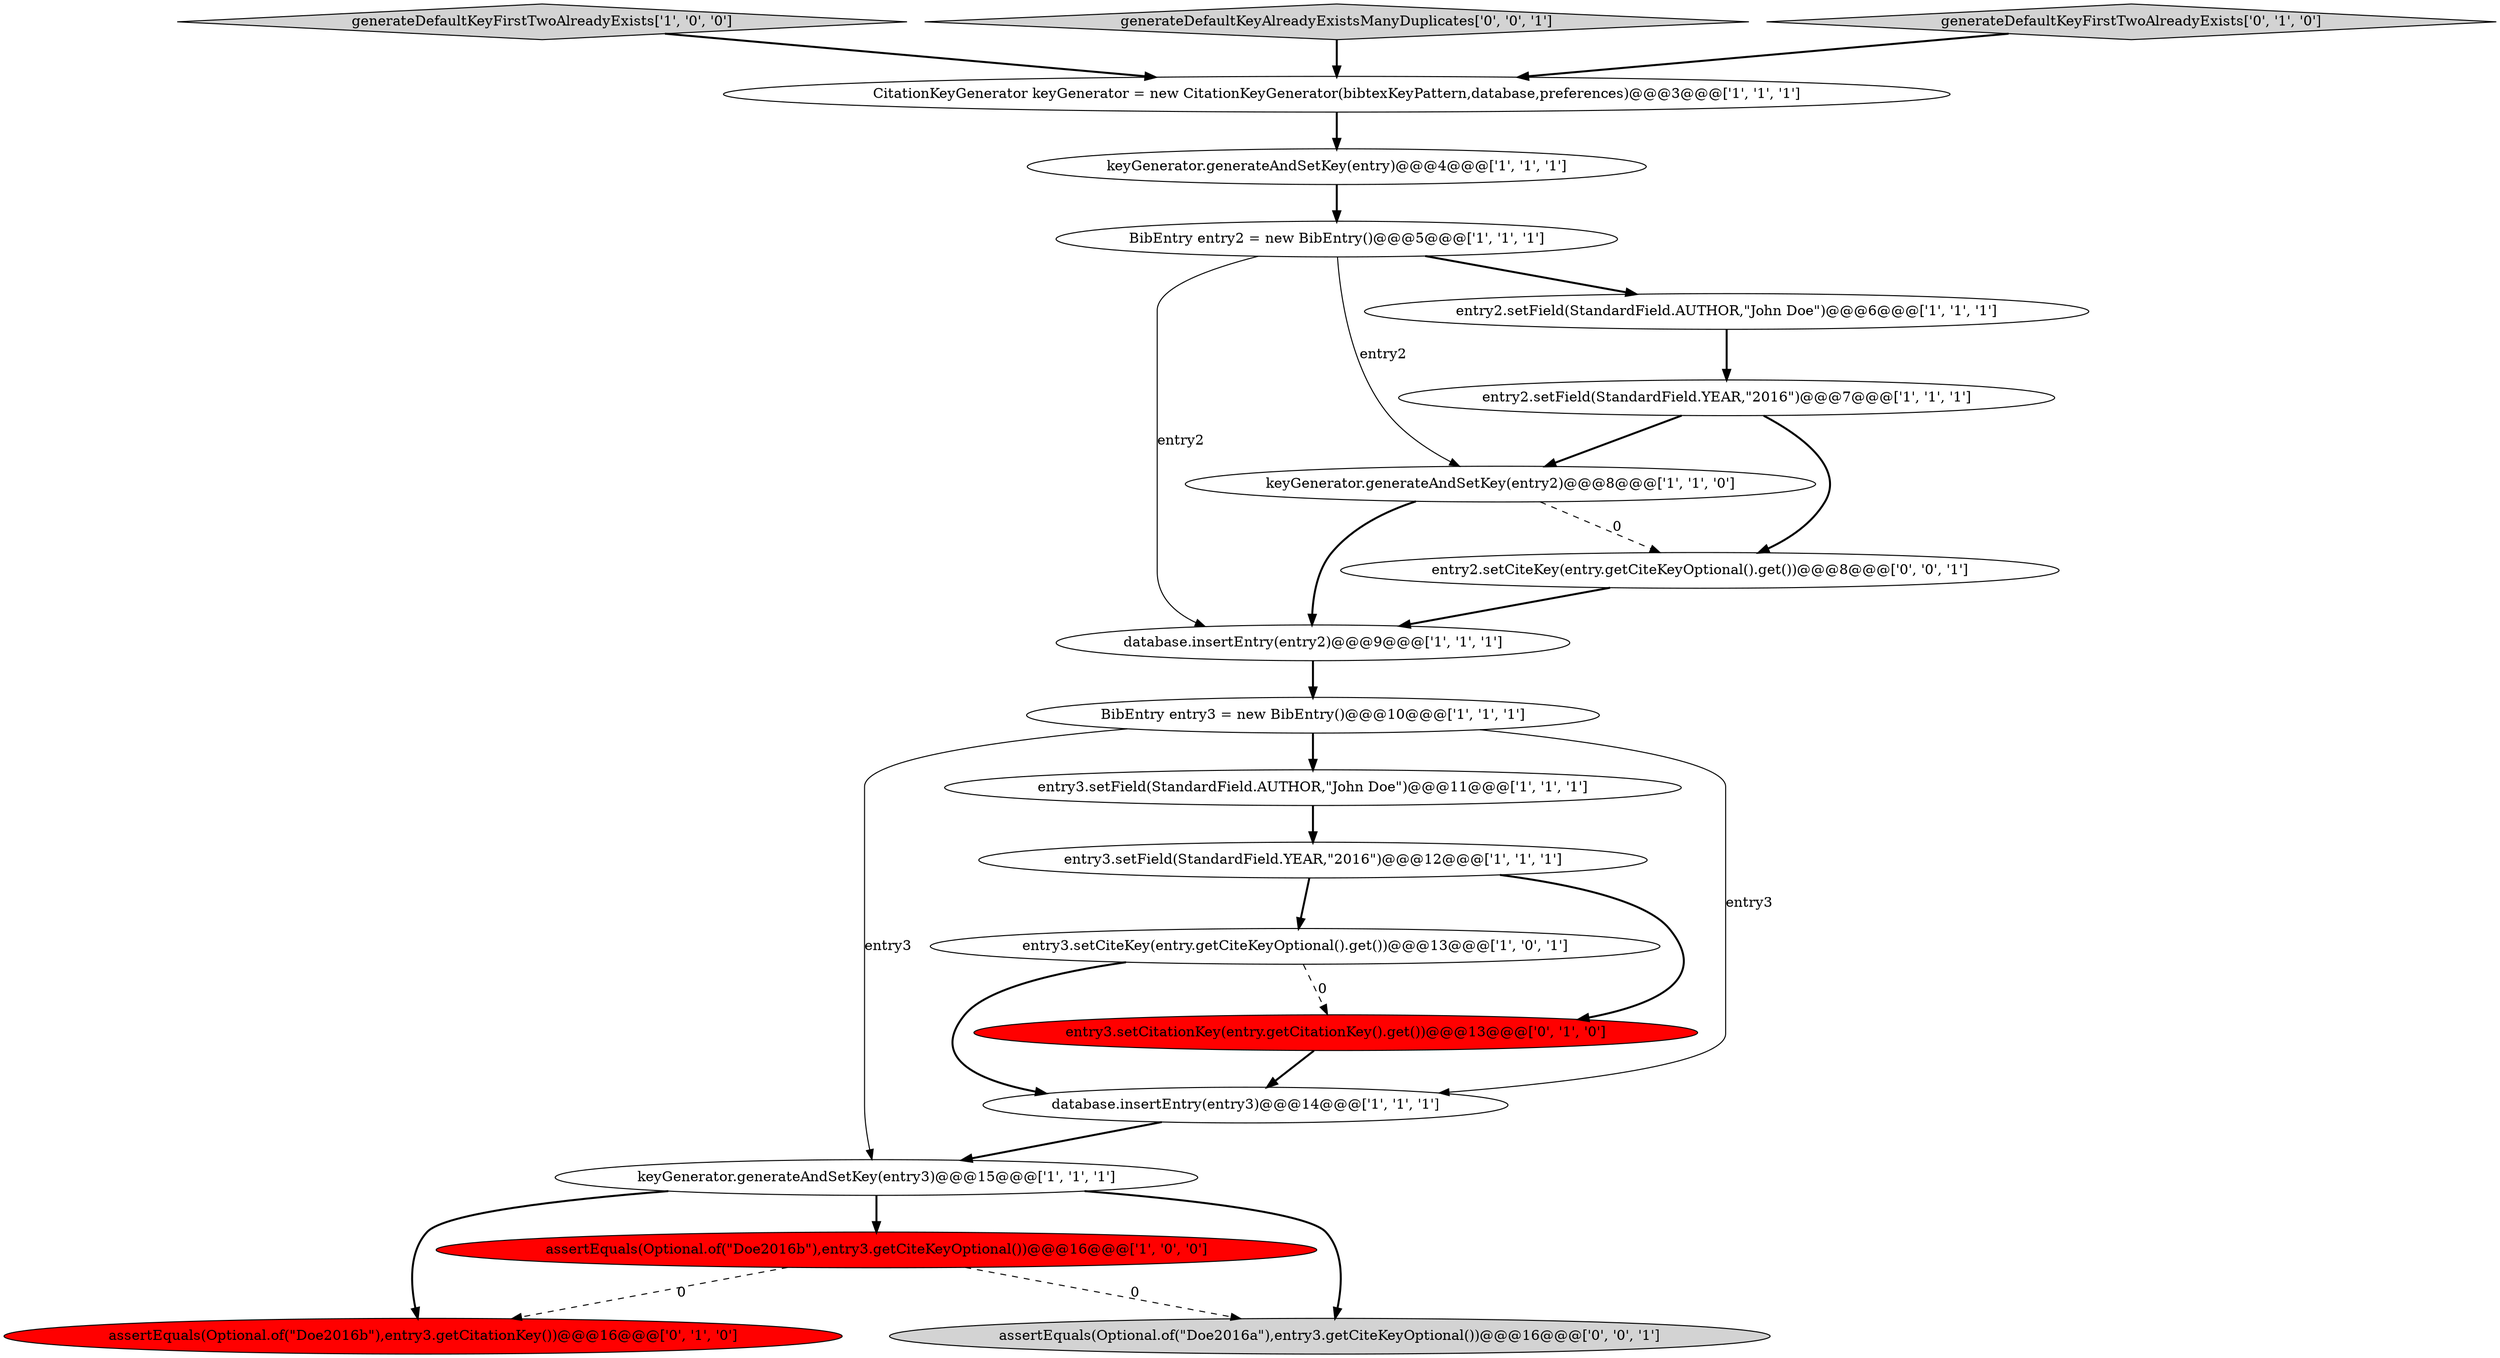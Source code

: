 digraph {
14 [style = filled, label = "database.insertEntry(entry2)@@@9@@@['1', '1', '1']", fillcolor = white, shape = ellipse image = "AAA0AAABBB1BBB"];
10 [style = filled, label = "assertEquals(Optional.of(\"Doe2016b\"),entry3.getCiteKeyOptional())@@@16@@@['1', '0', '0']", fillcolor = red, shape = ellipse image = "AAA1AAABBB1BBB"];
17 [style = filled, label = "assertEquals(Optional.of(\"Doe2016b\"),entry3.getCitationKey())@@@16@@@['0', '1', '0']", fillcolor = red, shape = ellipse image = "AAA1AAABBB2BBB"];
4 [style = filled, label = "BibEntry entry3 = new BibEntry()@@@10@@@['1', '1', '1']", fillcolor = white, shape = ellipse image = "AAA0AAABBB1BBB"];
7 [style = filled, label = "keyGenerator.generateAndSetKey(entry2)@@@8@@@['1', '1', '0']", fillcolor = white, shape = ellipse image = "AAA0AAABBB1BBB"];
3 [style = filled, label = "CitationKeyGenerator keyGenerator = new CitationKeyGenerator(bibtexKeyPattern,database,preferences)@@@3@@@['1', '1', '1']", fillcolor = white, shape = ellipse image = "AAA0AAABBB1BBB"];
12 [style = filled, label = "entry2.setField(StandardField.YEAR,\"2016\")@@@7@@@['1', '1', '1']", fillcolor = white, shape = ellipse image = "AAA0AAABBB1BBB"];
6 [style = filled, label = "BibEntry entry2 = new BibEntry()@@@5@@@['1', '1', '1']", fillcolor = white, shape = ellipse image = "AAA0AAABBB1BBB"];
11 [style = filled, label = "database.insertEntry(entry3)@@@14@@@['1', '1', '1']", fillcolor = white, shape = ellipse image = "AAA0AAABBB1BBB"];
13 [style = filled, label = "entry3.setCiteKey(entry.getCiteKeyOptional().get())@@@13@@@['1', '0', '1']", fillcolor = white, shape = ellipse image = "AAA0AAABBB1BBB"];
0 [style = filled, label = "entry2.setField(StandardField.AUTHOR,\"John Doe\")@@@6@@@['1', '1', '1']", fillcolor = white, shape = ellipse image = "AAA0AAABBB1BBB"];
9 [style = filled, label = "keyGenerator.generateAndSetKey(entry3)@@@15@@@['1', '1', '1']", fillcolor = white, shape = ellipse image = "AAA0AAABBB1BBB"];
20 [style = filled, label = "assertEquals(Optional.of(\"Doe2016a\"),entry3.getCiteKeyOptional())@@@16@@@['0', '0', '1']", fillcolor = lightgray, shape = ellipse image = "AAA0AAABBB3BBB"];
2 [style = filled, label = "generateDefaultKeyFirstTwoAlreadyExists['1', '0', '0']", fillcolor = lightgray, shape = diamond image = "AAA0AAABBB1BBB"];
18 [style = filled, label = "generateDefaultKeyAlreadyExistsManyDuplicates['0', '0', '1']", fillcolor = lightgray, shape = diamond image = "AAA0AAABBB3BBB"];
16 [style = filled, label = "entry3.setCitationKey(entry.getCitationKey().get())@@@13@@@['0', '1', '0']", fillcolor = red, shape = ellipse image = "AAA1AAABBB2BBB"];
15 [style = filled, label = "generateDefaultKeyFirstTwoAlreadyExists['0', '1', '0']", fillcolor = lightgray, shape = diamond image = "AAA0AAABBB2BBB"];
8 [style = filled, label = "entry3.setField(StandardField.YEAR,\"2016\")@@@12@@@['1', '1', '1']", fillcolor = white, shape = ellipse image = "AAA0AAABBB1BBB"];
5 [style = filled, label = "entry3.setField(StandardField.AUTHOR,\"John Doe\")@@@11@@@['1', '1', '1']", fillcolor = white, shape = ellipse image = "AAA0AAABBB1BBB"];
19 [style = filled, label = "entry2.setCiteKey(entry.getCiteKeyOptional().get())@@@8@@@['0', '0', '1']", fillcolor = white, shape = ellipse image = "AAA0AAABBB3BBB"];
1 [style = filled, label = "keyGenerator.generateAndSetKey(entry)@@@4@@@['1', '1', '1']", fillcolor = white, shape = ellipse image = "AAA0AAABBB1BBB"];
4->11 [style = solid, label="entry3"];
8->16 [style = bold, label=""];
5->8 [style = bold, label=""];
18->3 [style = bold, label=""];
16->11 [style = bold, label=""];
3->1 [style = bold, label=""];
0->12 [style = bold, label=""];
2->3 [style = bold, label=""];
6->14 [style = solid, label="entry2"];
9->17 [style = bold, label=""];
9->20 [style = bold, label=""];
6->0 [style = bold, label=""];
9->10 [style = bold, label=""];
11->9 [style = bold, label=""];
15->3 [style = bold, label=""];
6->7 [style = solid, label="entry2"];
13->11 [style = bold, label=""];
12->7 [style = bold, label=""];
7->14 [style = bold, label=""];
1->6 [style = bold, label=""];
19->14 [style = bold, label=""];
7->19 [style = dashed, label="0"];
4->9 [style = solid, label="entry3"];
13->16 [style = dashed, label="0"];
10->17 [style = dashed, label="0"];
10->20 [style = dashed, label="0"];
12->19 [style = bold, label=""];
4->5 [style = bold, label=""];
8->13 [style = bold, label=""];
14->4 [style = bold, label=""];
}
